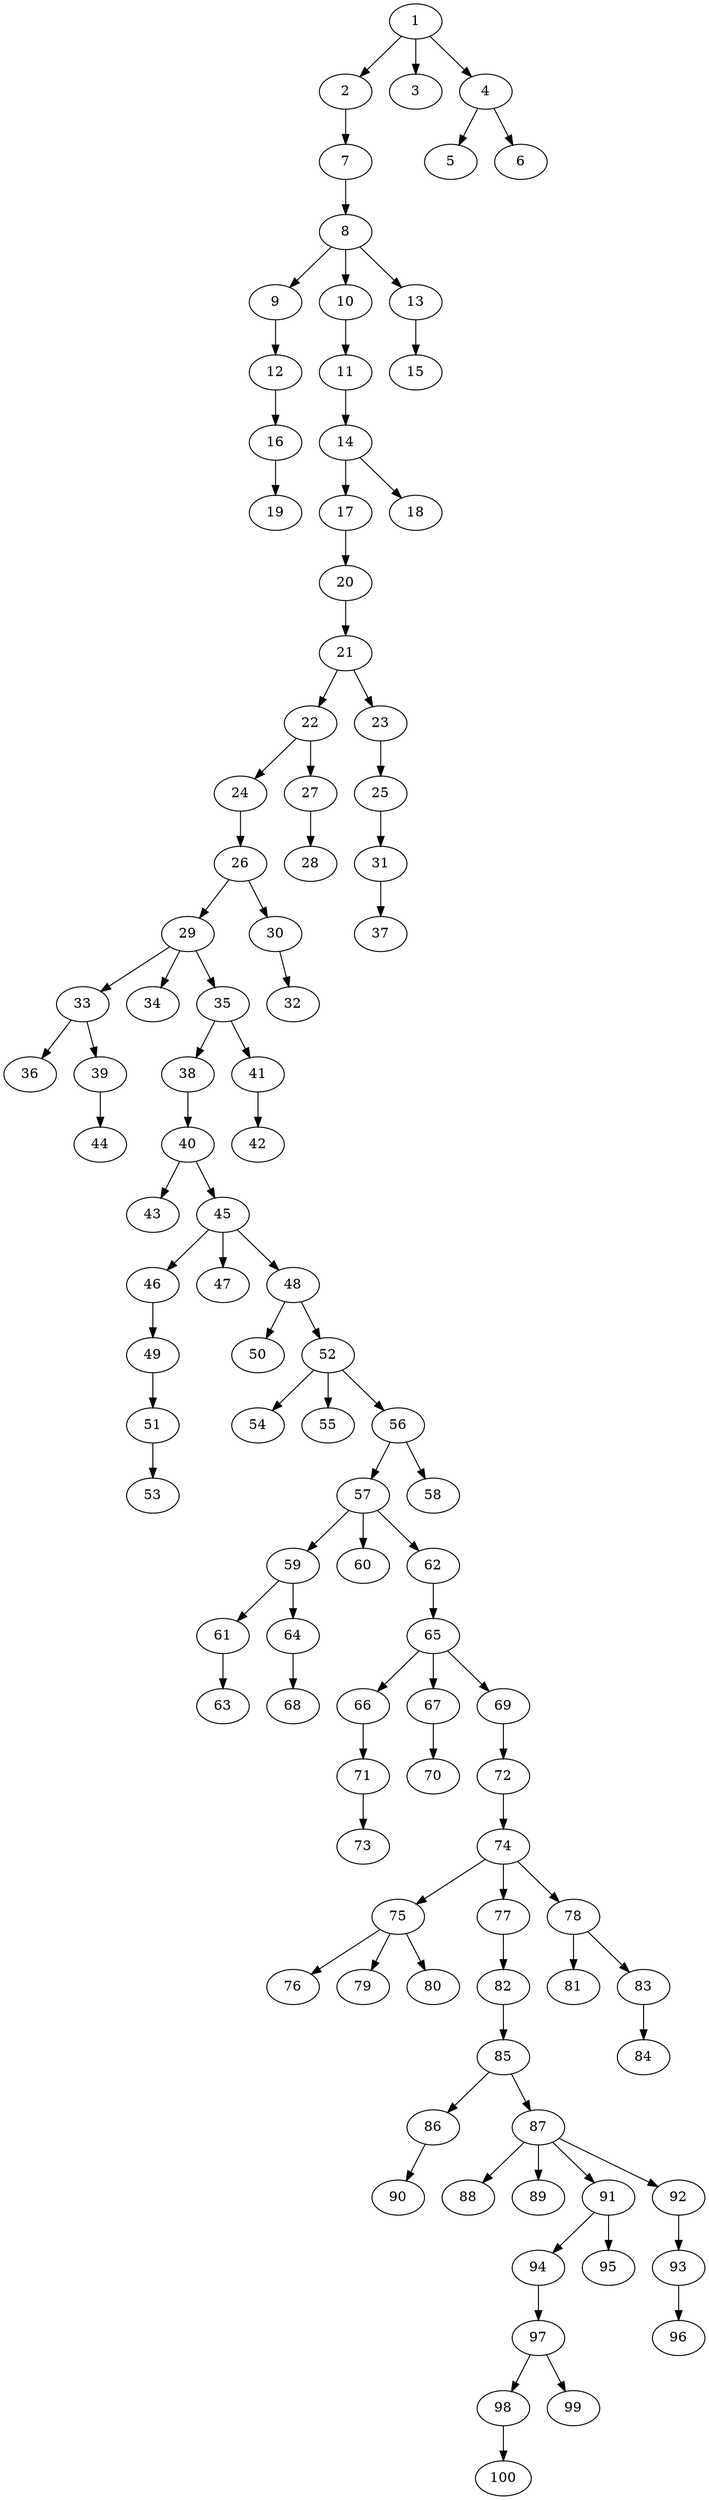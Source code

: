 // DAG automatically generated by daggen at Fri Aug  4 16:35:14 2017
// ./daggen --dot -n 100 --fat 0.2 --regular 0.2 --density 0.2 --jump 2 
digraph G {
  1 [size="549756", alpha="0.01"]
  1 -> 2 [size ="537"]
  1 -> 3 [size ="537"]
  1 -> 4 [size ="537"]
  2 [size="288018", alpha="0.15"]
  2 -> 7 [size ="302"]
  3 [size="782758", alpha="0.17"]
  4 [size="9948", alpha="0.13"]
  4 -> 5 [size ="411"]
  4 -> 6 [size ="411"]
  5 [size="230449", alpha="0.12"]
  6 [size="317633", alpha="0.17"]
  7 [size="38992", alpha="0.07"]
  7 -> 8 [size ="839"]
  8 [size="670243", alpha="0.09"]
  8 -> 9 [size ="537"]
  8 -> 10 [size ="537"]
  8 -> 13 [size ="537"]
  9 [size="782758", alpha="0.18"]
  9 -> 12 [size ="679"]
  10 [size="205757", alpha="0.15"]
  10 -> 11 [size ="210"]
  11 [size="549756", alpha="0.12"]
  11 -> 14 [size ="537"]
  12 [size="7763", alpha="0.13"]
  12 -> 16 [size ="134"]
  13 [size="19906", alpha="0.19"]
  13 -> 15 [size ="34"]
  14 [size="368293", alpha="0.05"]
  14 -> 17 [size ="411"]
  14 -> 18 [size ="411"]
  15 [size="7394", alpha="0.00"]
  16 [size="68719", alpha="0.19"]
  16 -> 19 [size ="134"]
  17 [size="1266", alpha="0.13"]
  17 -> 20 [size ="34"]
  18 [size="6265", alpha="0.07"]
  19 [size="782758", alpha="0.02"]
  20 [size="1839", alpha="0.08"]
  20 -> 21 [size ="134"]
  21 [size="5315", alpha="0.13"]
  21 -> 22 [size ="302"]
  21 -> 23 [size ="302"]
  22 [size="368293", alpha="0.04"]
  22 -> 24 [size ="411"]
  22 -> 27 [size ="411"]
  23 [size="656", alpha="0.03"]
  23 -> 25 [size ="34"]
  24 [size="549756", alpha="0.15"]
  24 -> 26 [size ="537"]
  25 [size="780686", alpha="0.05"]
  25 -> 31 [size ="839"]
  26 [size="28991", alpha="0.06"]
  26 -> 29 [size ="75"]
  26 -> 30 [size ="75"]
  27 [size="1073742", alpha="0.00"]
  27 -> 28 [size ="839"]
  28 [size="1073742", alpha="0.17"]
  29 [size="625899", alpha="0.09"]
  29 -> 33 [size ="411"]
  29 -> 34 [size ="411"]
  29 -> 35 [size ="411"]
  30 [size="658621", alpha="0.07"]
  30 -> 32 [size ="537"]
  31 [size="5343", alpha="0.06"]
  31 -> 37 [size ="134"]
  32 [size="60541", alpha="0.02"]
  33 [size="8590", alpha="0.00"]
  33 -> 36 [size ="34"]
  33 -> 39 [size ="34"]
  34 [size="18381", alpha="0.04"]
  35 [size="210758", alpha="0.01"]
  35 -> 38 [size ="679"]
  35 -> 41 [size ="679"]
  36 [size="407", alpha="0.13"]
  37 [size="1073742", alpha="0.17"]
  38 [size="11733", alpha="0.14"]
  38 -> 40 [size ="34"]
  39 [size="44939", alpha="0.14"]
  39 -> 44 [size ="34"]
  40 [size="134218", alpha="0.04"]
  40 -> 43 [size ="210"]
  40 -> 45 [size ="210"]
  41 [size="195231", alpha="0.15"]
  41 -> 42 [size ="537"]
  42 [size="68719", alpha="0.16"]
  43 [size="59526", alpha="0.06"]
  44 [size="197055", alpha="0.03"]
  45 [size="16093", alpha="0.17"]
  45 -> 46 [size ="302"]
  45 -> 47 [size ="302"]
  45 -> 48 [size ="302"]
  46 [size="2163", alpha="0.11"]
  46 -> 49 [size ="75"]
  47 [size="25156", alpha="0.16"]
  48 [size="8590", alpha="0.07"]
  48 -> 50 [size ="34"]
  48 -> 52 [size ="34"]
  49 [size="8290", alpha="0.13"]
  49 -> 51 [size ="411"]
  50 [size="3007", alpha="0.03"]
  51 [size="134218", alpha="0.07"]
  51 -> 53 [size ="210"]
  52 [size="688694", alpha="0.05"]
  52 -> 54 [size ="537"]
  52 -> 55 [size ="537"]
  52 -> 56 [size ="537"]
  53 [size="15247", alpha="0.00"]
  54 [size="25186", alpha="0.14"]
  55 [size="31550", alpha="0.01"]
  56 [size="38113", alpha="0.08"]
  56 -> 57 [size ="34"]
  56 -> 58 [size ="34"]
  57 [size="368293", alpha="0.19"]
  57 -> 59 [size ="411"]
  57 -> 60 [size ="411"]
  57 -> 62 [size ="411"]
  58 [size="34809", alpha="0.17"]
  59 [size="231928", alpha="0.10"]
  59 -> 61 [size ="302"]
  59 -> 64 [size ="302"]
  60 [size="170822", alpha="0.19"]
  61 [size="9737", alpha="0.17"]
  61 -> 63 [size ="411"]
  62 [size="18447", alpha="0.11"]
  62 -> 65 [size ="75"]
  63 [size="147552", alpha="0.13"]
  64 [size="6246", alpha="0.02"]
  64 -> 68 [size ="679"]
  65 [size="1073742", alpha="0.10"]
  65 -> 66 [size ="839"]
  65 -> 67 [size ="839"]
  65 -> 69 [size ="839"]
  66 [size="127964", alpha="0.11"]
  66 -> 71 [size ="302"]
  67 [size="276486", alpha="0.07"]
  67 -> 70 [size ="679"]
  68 [size="3880", alpha="0.16"]
  69 [size="7566", alpha="0.04"]
  69 -> 72 [size ="134"]
  70 [size="12576", alpha="0.13"]
  71 [size="11000", alpha="0.09"]
  71 -> 73 [size ="210"]
  72 [size="12117", alpha="0.15"]
  72 -> 74 [size ="537"]
  73 [size="782758", alpha="0.11"]
  74 [size="16706", alpha="0.14"]
  74 -> 75 [size ="839"]
  74 -> 77 [size ="839"]
  74 -> 78 [size ="839"]
  75 [size="51022", alpha="0.16"]
  75 -> 76 [size ="839"]
  75 -> 79 [size ="839"]
  75 -> 80 [size ="839"]
  76 [size="231928", alpha="0.16"]
  77 [size="6042", alpha="0.09"]
  77 -> 82 [size ="210"]
  78 [size="181154", alpha="0.01"]
  78 -> 81 [size ="302"]
  78 -> 83 [size ="302"]
  79 [size="3398", alpha="0.09"]
  80 [size="71595", alpha="0.14"]
  81 [size="24342", alpha="0.17"]
  82 [size="41015", alpha="0.12"]
  82 -> 85 [size ="75"]
  83 [size="272478", alpha="0.04"]
  83 -> 84 [size ="411"]
  84 [size="8590", alpha="0.13"]
  85 [size="15402", alpha="0.18"]
  85 -> 86 [size ="839"]
  85 -> 87 [size ="839"]
  86 [size="139627", alpha="0.07"]
  86 -> 90 [size ="537"]
  87 [size="368293", alpha="0.18"]
  87 -> 88 [size ="411"]
  87 -> 89 [size ="411"]
  87 -> 91 [size ="411"]
  87 -> 92 [size ="411"]
  88 [size="20283", alpha="0.06"]
  89 [size="1776", alpha="0.14"]
  90 [size="156653", alpha="0.04"]
  91 [size="17265", alpha="0.13"]
  91 -> 94 [size ="839"]
  91 -> 95 [size ="839"]
  92 [size="31520", alpha="0.15"]
  92 -> 93 [size ="537"]
  93 [size="1878", alpha="0.11"]
  93 -> 96 [size ="34"]
  94 [size="44803", alpha="0.13"]
  94 -> 97 [size ="75"]
  95 [size="41211", alpha="0.04"]
  96 [size="782758", alpha="0.05"]
  97 [size="3202", alpha="0.13"]
  97 -> 98 [size ="75"]
  97 -> 99 [size ="75"]
  98 [size="207694", alpha="0.14"]
  98 -> 100 [size ="210"]
  99 [size="1073742", alpha="0.20"]
  100 [size="549756", alpha="0.15"]
}
